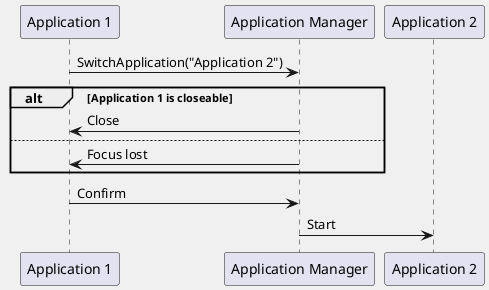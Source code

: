@startuml
skinparam BackgroundColor F0F0F0
participant "Application 1" as app1
participant "Application Manager" as appmgr
participant "Application 2" as app2

app1 -> appmgr: SwitchApplication("Application 2")

alt Application 1 is closeable
    appmgr -> app1: Close
else
    appmgr -> app1: Focus lost
end

app1 -> appmgr: Confirm

appmgr -> app2: Start

@enduml
